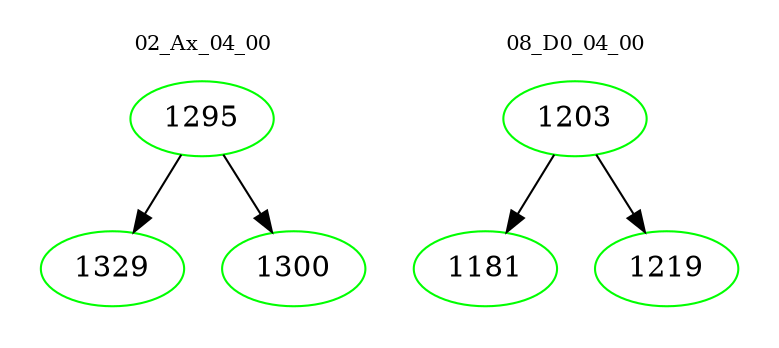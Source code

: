 digraph{
subgraph cluster_0 {
color = white
label = "02_Ax_04_00";
fontsize=10;
T0_1295 [label="1295", color="green"]
T0_1295 -> T0_1329 [color="black"]
T0_1329 [label="1329", color="green"]
T0_1295 -> T0_1300 [color="black"]
T0_1300 [label="1300", color="green"]
}
subgraph cluster_1 {
color = white
label = "08_D0_04_00";
fontsize=10;
T1_1203 [label="1203", color="green"]
T1_1203 -> T1_1181 [color="black"]
T1_1181 [label="1181", color="green"]
T1_1203 -> T1_1219 [color="black"]
T1_1219 [label="1219", color="green"]
}
}
